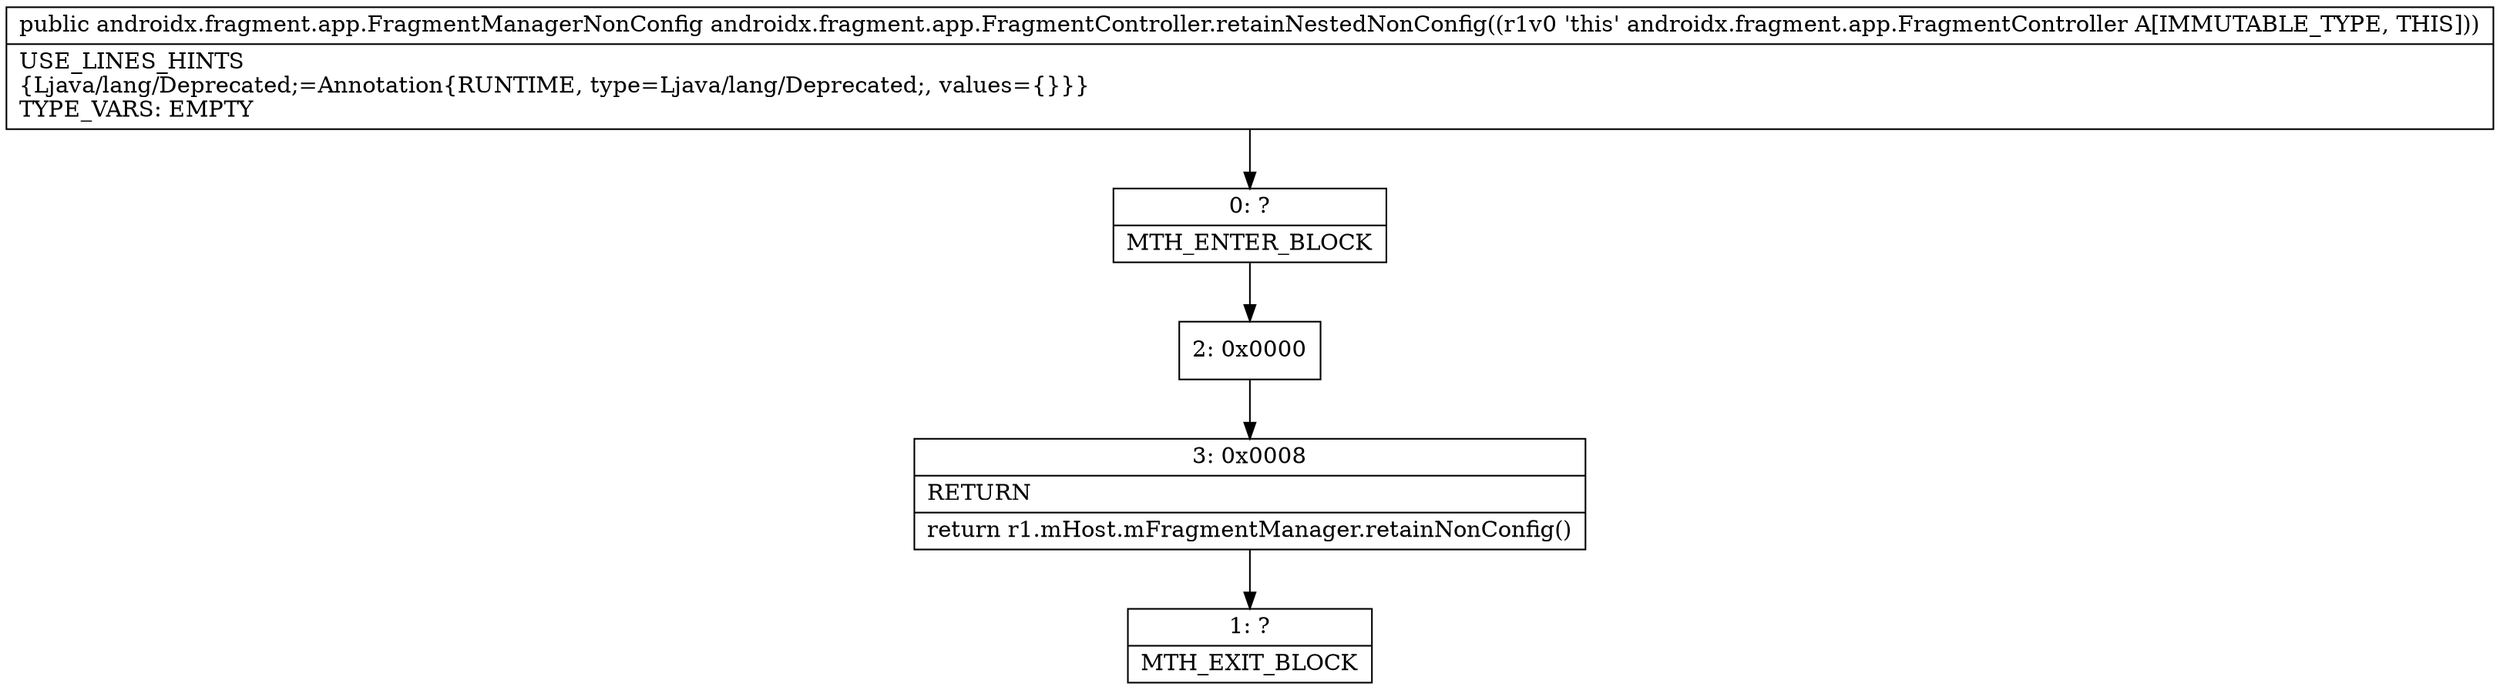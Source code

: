 digraph "CFG forandroidx.fragment.app.FragmentController.retainNestedNonConfig()Landroidx\/fragment\/app\/FragmentManagerNonConfig;" {
Node_0 [shape=record,label="{0\:\ ?|MTH_ENTER_BLOCK\l}"];
Node_2 [shape=record,label="{2\:\ 0x0000}"];
Node_3 [shape=record,label="{3\:\ 0x0008|RETURN\l|return r1.mHost.mFragmentManager.retainNonConfig()\l}"];
Node_1 [shape=record,label="{1\:\ ?|MTH_EXIT_BLOCK\l}"];
MethodNode[shape=record,label="{public androidx.fragment.app.FragmentManagerNonConfig androidx.fragment.app.FragmentController.retainNestedNonConfig((r1v0 'this' androidx.fragment.app.FragmentController A[IMMUTABLE_TYPE, THIS]))  | USE_LINES_HINTS\l\{Ljava\/lang\/Deprecated;=Annotation\{RUNTIME, type=Ljava\/lang\/Deprecated;, values=\{\}\}\}\lTYPE_VARS: EMPTY\l}"];
MethodNode -> Node_0;Node_0 -> Node_2;
Node_2 -> Node_3;
Node_3 -> Node_1;
}

